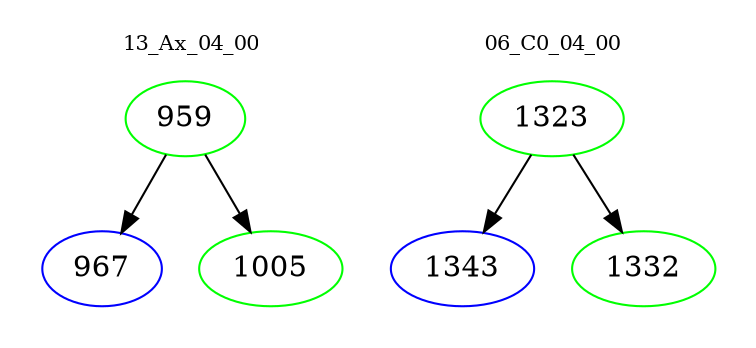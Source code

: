 digraph{
subgraph cluster_0 {
color = white
label = "13_Ax_04_00";
fontsize=10;
T0_959 [label="959", color="green"]
T0_959 -> T0_967 [color="black"]
T0_967 [label="967", color="blue"]
T0_959 -> T0_1005 [color="black"]
T0_1005 [label="1005", color="green"]
}
subgraph cluster_1 {
color = white
label = "06_C0_04_00";
fontsize=10;
T1_1323 [label="1323", color="green"]
T1_1323 -> T1_1343 [color="black"]
T1_1343 [label="1343", color="blue"]
T1_1323 -> T1_1332 [color="black"]
T1_1332 [label="1332", color="green"]
}
}
